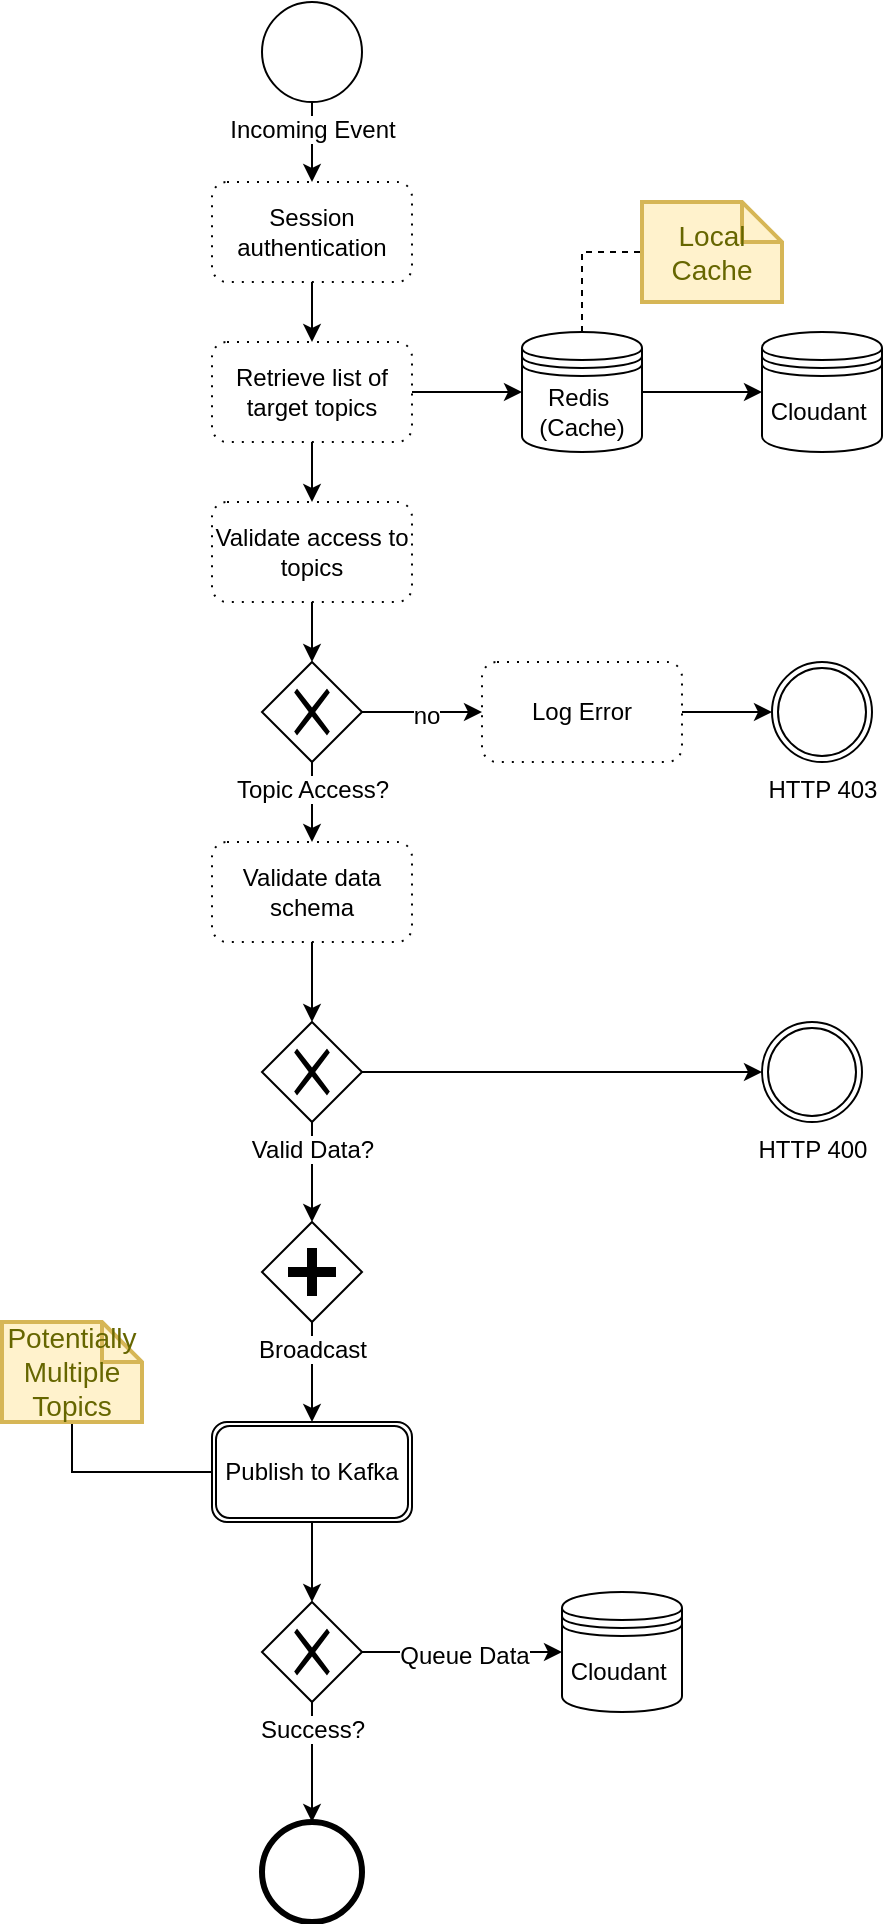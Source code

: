 <mxfile version="12.9.5" type="github">
  <diagram id="T4u0Y3bBq86gkZgJAWHJ" name="Page-1">
    <mxGraphModel dx="909" dy="487" grid="1" gridSize="10" guides="1" tooltips="1" connect="1" arrows="1" fold="1" page="1" pageScale="1" pageWidth="850" pageHeight="1100" math="0" shadow="0">
      <root>
        <mxCell id="0" />
        <mxCell id="1" parent="0" />
        <mxCell id="6usMQfMr4u8GjCrtowm1-9" style="edgeStyle=orthogonalEdgeStyle;rounded=0;orthogonalLoop=1;jettySize=auto;html=1;entryX=0.5;entryY=0;entryDx=0;entryDy=0;" edge="1" parent="1" source="6usMQfMr4u8GjCrtowm1-1" target="6usMQfMr4u8GjCrtowm1-2">
          <mxGeometry relative="1" as="geometry" />
        </mxCell>
        <mxCell id="6usMQfMr4u8GjCrtowm1-1" value="Incoming Event" style="shape=mxgraph.bpmn.shape;html=1;verticalLabelPosition=bottom;labelBackgroundColor=#ffffff;verticalAlign=top;align=center;perimeter=ellipsePerimeter;outlineConnect=0;outline=standard;symbol=general;" vertex="1" parent="1">
          <mxGeometry x="350" y="40" width="50" height="50" as="geometry" />
        </mxCell>
        <mxCell id="6usMQfMr4u8GjCrtowm1-4" value="" style="edgeStyle=orthogonalEdgeStyle;rounded=0;orthogonalLoop=1;jettySize=auto;html=1;" edge="1" parent="1" source="6usMQfMr4u8GjCrtowm1-2" target="6usMQfMr4u8GjCrtowm1-3">
          <mxGeometry relative="1" as="geometry" />
        </mxCell>
        <mxCell id="6usMQfMr4u8GjCrtowm1-2" value="Session authentication" style="shape=ext;rounded=1;html=1;whiteSpace=wrap;dashed=1;dashPattern=1 4;" vertex="1" parent="1">
          <mxGeometry x="325" y="130" width="100" height="50" as="geometry" />
        </mxCell>
        <mxCell id="6usMQfMr4u8GjCrtowm1-6" value="" style="edgeStyle=orthogonalEdgeStyle;rounded=0;orthogonalLoop=1;jettySize=auto;html=1;" edge="1" parent="1" source="6usMQfMr4u8GjCrtowm1-3" target="6usMQfMr4u8GjCrtowm1-5">
          <mxGeometry relative="1" as="geometry" />
        </mxCell>
        <mxCell id="6usMQfMr4u8GjCrtowm1-12" style="edgeStyle=orthogonalEdgeStyle;rounded=0;orthogonalLoop=1;jettySize=auto;html=1;exitX=1;exitY=0.5;exitDx=0;exitDy=0;entryX=0;entryY=0.5;entryDx=0;entryDy=0;" edge="1" parent="1" source="6usMQfMr4u8GjCrtowm1-3" target="6usMQfMr4u8GjCrtowm1-10">
          <mxGeometry relative="1" as="geometry" />
        </mxCell>
        <mxCell id="6usMQfMr4u8GjCrtowm1-3" value="Retrieve list of target topics" style="shape=ext;rounded=1;html=1;whiteSpace=wrap;dashed=1;dashPattern=1 4;" vertex="1" parent="1">
          <mxGeometry x="325" y="210" width="100" height="50" as="geometry" />
        </mxCell>
        <mxCell id="6usMQfMr4u8GjCrtowm1-18" style="edgeStyle=orthogonalEdgeStyle;rounded=0;orthogonalLoop=1;jettySize=auto;html=1;exitX=0.5;exitY=1;exitDx=0;exitDy=0;entryX=0.5;entryY=0;entryDx=0;entryDy=0;" edge="1" parent="1" source="6usMQfMr4u8GjCrtowm1-5" target="6usMQfMr4u8GjCrtowm1-16">
          <mxGeometry relative="1" as="geometry" />
        </mxCell>
        <mxCell id="6usMQfMr4u8GjCrtowm1-5" value="Validate access to topics" style="shape=ext;rounded=1;html=1;whiteSpace=wrap;dashed=1;dashPattern=1 4;" vertex="1" parent="1">
          <mxGeometry x="325" y="290" width="100" height="50" as="geometry" />
        </mxCell>
        <mxCell id="6usMQfMr4u8GjCrtowm1-30" style="edgeStyle=orthogonalEdgeStyle;rounded=0;orthogonalLoop=1;jettySize=auto;html=1;exitX=0.5;exitY=1;exitDx=0;exitDy=0;entryX=0.5;entryY=0;entryDx=0;entryDy=0;endArrow=classic;endFill=1;strokeColor=#000000;" edge="1" parent="1" source="6usMQfMr4u8GjCrtowm1-7" target="6usMQfMr4u8GjCrtowm1-29">
          <mxGeometry relative="1" as="geometry" />
        </mxCell>
        <mxCell id="6usMQfMr4u8GjCrtowm1-7" value="Validate data schema" style="shape=ext;rounded=1;html=1;whiteSpace=wrap;dashed=1;dashPattern=1 4;" vertex="1" parent="1">
          <mxGeometry x="325" y="460" width="100" height="50" as="geometry" />
        </mxCell>
        <mxCell id="6usMQfMr4u8GjCrtowm1-13" style="edgeStyle=orthogonalEdgeStyle;rounded=0;orthogonalLoop=1;jettySize=auto;html=1;exitX=1;exitY=0.5;exitDx=0;exitDy=0;entryX=0;entryY=0.5;entryDx=0;entryDy=0;" edge="1" parent="1" source="6usMQfMr4u8GjCrtowm1-10" target="6usMQfMr4u8GjCrtowm1-11">
          <mxGeometry relative="1" as="geometry" />
        </mxCell>
        <mxCell id="6usMQfMr4u8GjCrtowm1-21" style="edgeStyle=orthogonalEdgeStyle;rounded=0;orthogonalLoop=1;jettySize=auto;html=1;entryX=0;entryY=0.5;entryDx=0;entryDy=0;entryPerimeter=0;strokeColor=#000000;endArrow=none;endFill=0;dashed=1;" edge="1" parent="1" source="6usMQfMr4u8GjCrtowm1-10" target="6usMQfMr4u8GjCrtowm1-14">
          <mxGeometry relative="1" as="geometry" />
        </mxCell>
        <mxCell id="6usMQfMr4u8GjCrtowm1-10" value="Redis&amp;nbsp;&lt;br&gt;(Cache)" style="shape=datastore;whiteSpace=wrap;html=1;" vertex="1" parent="1">
          <mxGeometry x="480" y="205" width="60" height="60" as="geometry" />
        </mxCell>
        <mxCell id="6usMQfMr4u8GjCrtowm1-11" value="Cloudant&amp;nbsp;" style="shape=datastore;whiteSpace=wrap;html=1;" vertex="1" parent="1">
          <mxGeometry x="600" y="205" width="60" height="60" as="geometry" />
        </mxCell>
        <mxCell id="6usMQfMr4u8GjCrtowm1-14" value="Local Cache" style="shape=note;strokeWidth=2;fontSize=14;size=20;whiteSpace=wrap;html=1;fillColor=#fff2cc;strokeColor=#d6b656;fontColor=#666600;" vertex="1" parent="1">
          <mxGeometry x="540" y="140" width="70" height="50" as="geometry" />
        </mxCell>
        <mxCell id="6usMQfMr4u8GjCrtowm1-20" style="edgeStyle=orthogonalEdgeStyle;rounded=0;orthogonalLoop=1;jettySize=auto;html=1;exitX=0.5;exitY=1;exitDx=0;exitDy=0;entryX=0.5;entryY=0;entryDx=0;entryDy=0;" edge="1" parent="1" source="6usMQfMr4u8GjCrtowm1-16" target="6usMQfMr4u8GjCrtowm1-7">
          <mxGeometry relative="1" as="geometry" />
        </mxCell>
        <mxCell id="6usMQfMr4u8GjCrtowm1-26" style="edgeStyle=orthogonalEdgeStyle;rounded=0;orthogonalLoop=1;jettySize=auto;html=1;exitX=1;exitY=0.5;exitDx=0;exitDy=0;entryX=0;entryY=0.5;entryDx=0;entryDy=0;endArrow=classic;endFill=1;strokeColor=#000000;" edge="1" parent="1" source="6usMQfMr4u8GjCrtowm1-16" target="6usMQfMr4u8GjCrtowm1-24">
          <mxGeometry relative="1" as="geometry" />
        </mxCell>
        <mxCell id="6usMQfMr4u8GjCrtowm1-28" value="no" style="text;html=1;align=center;verticalAlign=middle;resizable=0;points=[];labelBackgroundColor=#ffffff;" vertex="1" connectable="0" parent="6usMQfMr4u8GjCrtowm1-26">
          <mxGeometry x="0.067" y="-2" relative="1" as="geometry">
            <mxPoint as="offset" />
          </mxGeometry>
        </mxCell>
        <mxCell id="6usMQfMr4u8GjCrtowm1-16" value="Topic Access?" style="shape=mxgraph.bpmn.shape;html=1;verticalLabelPosition=bottom;labelBackgroundColor=#ffffff;verticalAlign=top;align=center;perimeter=rhombusPerimeter;background=gateway;outlineConnect=0;outline=none;symbol=exclusiveGw;" vertex="1" parent="1">
          <mxGeometry x="350" y="370" width="50" height="50" as="geometry" />
        </mxCell>
        <mxCell id="6usMQfMr4u8GjCrtowm1-27" style="edgeStyle=orthogonalEdgeStyle;rounded=0;orthogonalLoop=1;jettySize=auto;html=1;endArrow=classic;endFill=1;strokeColor=#000000;" edge="1" parent="1" source="6usMQfMr4u8GjCrtowm1-24" target="6usMQfMr4u8GjCrtowm1-25">
          <mxGeometry relative="1" as="geometry" />
        </mxCell>
        <mxCell id="6usMQfMr4u8GjCrtowm1-24" value="Log Error" style="shape=ext;rounded=1;html=1;whiteSpace=wrap;dashed=1;dashPattern=1 4;" vertex="1" parent="1">
          <mxGeometry x="460" y="370" width="100" height="50" as="geometry" />
        </mxCell>
        <mxCell id="6usMQfMr4u8GjCrtowm1-25" value="HTTP 403" style="shape=mxgraph.bpmn.shape;html=1;verticalLabelPosition=bottom;labelBackgroundColor=#ffffff;verticalAlign=top;align=center;perimeter=ellipsePerimeter;outlineConnect=0;outline=throwing;symbol=general;" vertex="1" parent="1">
          <mxGeometry x="605" y="370" width="50" height="50" as="geometry" />
        </mxCell>
        <mxCell id="6usMQfMr4u8GjCrtowm1-33" style="edgeStyle=orthogonalEdgeStyle;rounded=0;orthogonalLoop=1;jettySize=auto;html=1;exitX=1;exitY=0.5;exitDx=0;exitDy=0;entryX=0;entryY=0.5;entryDx=0;entryDy=0;endArrow=classic;endFill=1;strokeColor=#000000;" edge="1" parent="1" source="6usMQfMr4u8GjCrtowm1-29" target="6usMQfMr4u8GjCrtowm1-32">
          <mxGeometry relative="1" as="geometry" />
        </mxCell>
        <mxCell id="6usMQfMr4u8GjCrtowm1-39" style="edgeStyle=orthogonalEdgeStyle;rounded=0;orthogonalLoop=1;jettySize=auto;html=1;entryX=0.5;entryY=0;entryDx=0;entryDy=0;endArrow=classic;endFill=1;strokeColor=#000000;" edge="1" parent="1" source="6usMQfMr4u8GjCrtowm1-29" target="6usMQfMr4u8GjCrtowm1-36">
          <mxGeometry relative="1" as="geometry" />
        </mxCell>
        <mxCell id="6usMQfMr4u8GjCrtowm1-29" value="Valid Data?" style="shape=mxgraph.bpmn.shape;html=1;verticalLabelPosition=bottom;labelBackgroundColor=#ffffff;verticalAlign=top;align=center;perimeter=rhombusPerimeter;background=gateway;outlineConnect=0;outline=none;symbol=exclusiveGw;" vertex="1" parent="1">
          <mxGeometry x="350" y="550" width="50" height="50" as="geometry" />
        </mxCell>
        <mxCell id="6usMQfMr4u8GjCrtowm1-32" value="HTTP 400" style="shape=mxgraph.bpmn.shape;html=1;verticalLabelPosition=bottom;labelBackgroundColor=#ffffff;verticalAlign=top;align=center;perimeter=ellipsePerimeter;outlineConnect=0;outline=throwing;symbol=general;" vertex="1" parent="1">
          <mxGeometry x="600" y="550" width="50" height="50" as="geometry" />
        </mxCell>
        <mxCell id="6usMQfMr4u8GjCrtowm1-41" style="edgeStyle=orthogonalEdgeStyle;rounded=0;orthogonalLoop=1;jettySize=auto;html=1;exitX=0.5;exitY=1;exitDx=0;exitDy=0;entryX=0.5;entryY=0;entryDx=0;entryDy=0;endArrow=classic;endFill=1;strokeColor=#000000;" edge="1" parent="1" source="6usMQfMr4u8GjCrtowm1-36" target="6usMQfMr4u8GjCrtowm1-40">
          <mxGeometry relative="1" as="geometry" />
        </mxCell>
        <mxCell id="6usMQfMr4u8GjCrtowm1-36" value="Broadcast" style="shape=mxgraph.bpmn.shape;html=1;verticalLabelPosition=bottom;labelBackgroundColor=#ffffff;verticalAlign=top;align=center;perimeter=rhombusPerimeter;background=gateway;outlineConnect=0;outline=none;symbol=parallelGw;" vertex="1" parent="1">
          <mxGeometry x="350" y="650" width="50" height="50" as="geometry" />
        </mxCell>
        <mxCell id="6usMQfMr4u8GjCrtowm1-46" style="edgeStyle=orthogonalEdgeStyle;rounded=0;orthogonalLoop=1;jettySize=auto;html=1;exitX=0.5;exitY=1;exitDx=0;exitDy=0;entryX=0.5;entryY=0;entryDx=0;entryDy=0;endArrow=classic;endFill=1;strokeColor=#000000;" edge="1" parent="1" source="6usMQfMr4u8GjCrtowm1-40" target="6usMQfMr4u8GjCrtowm1-45">
          <mxGeometry relative="1" as="geometry" />
        </mxCell>
        <mxCell id="6usMQfMr4u8GjCrtowm1-40" value="Publish to Kafka" style="shape=ext;rounded=1;html=1;whiteSpace=wrap;double=1;" vertex="1" parent="1">
          <mxGeometry x="325" y="750" width="100" height="50" as="geometry" />
        </mxCell>
        <mxCell id="6usMQfMr4u8GjCrtowm1-43" style="edgeStyle=orthogonalEdgeStyle;rounded=0;orthogonalLoop=1;jettySize=auto;html=1;exitX=0.5;exitY=1;exitDx=0;exitDy=0;exitPerimeter=0;entryX=0;entryY=0.5;entryDx=0;entryDy=0;endArrow=none;endFill=0;strokeColor=#000000;" edge="1" parent="1" source="6usMQfMr4u8GjCrtowm1-42" target="6usMQfMr4u8GjCrtowm1-40">
          <mxGeometry relative="1" as="geometry" />
        </mxCell>
        <mxCell id="6usMQfMr4u8GjCrtowm1-42" value="Potentially Multiple Topics" style="shape=note;strokeWidth=2;fontSize=14;size=20;whiteSpace=wrap;html=1;fillColor=#fff2cc;strokeColor=#d6b656;fontColor=#666600;" vertex="1" parent="1">
          <mxGeometry x="220" y="700" width="70" height="50" as="geometry" />
        </mxCell>
        <mxCell id="6usMQfMr4u8GjCrtowm1-44" value="Cloudant&amp;nbsp;" style="shape=datastore;whiteSpace=wrap;html=1;" vertex="1" parent="1">
          <mxGeometry x="500" y="835" width="60" height="60" as="geometry" />
        </mxCell>
        <mxCell id="6usMQfMr4u8GjCrtowm1-49" style="edgeStyle=orthogonalEdgeStyle;rounded=0;orthogonalLoop=1;jettySize=auto;html=1;exitX=1;exitY=0.5;exitDx=0;exitDy=0;entryX=0;entryY=0.5;entryDx=0;entryDy=0;endArrow=classic;endFill=1;strokeColor=#000000;" edge="1" parent="1" source="6usMQfMr4u8GjCrtowm1-45" target="6usMQfMr4u8GjCrtowm1-44">
          <mxGeometry relative="1" as="geometry" />
        </mxCell>
        <mxCell id="6usMQfMr4u8GjCrtowm1-50" value="Queue Data" style="text;html=1;align=center;verticalAlign=middle;resizable=0;points=[];labelBackgroundColor=#ffffff;" vertex="1" connectable="0" parent="6usMQfMr4u8GjCrtowm1-49">
          <mxGeometry x="0.022" y="-2" relative="1" as="geometry">
            <mxPoint as="offset" />
          </mxGeometry>
        </mxCell>
        <mxCell id="6usMQfMr4u8GjCrtowm1-52" style="edgeStyle=orthogonalEdgeStyle;rounded=0;orthogonalLoop=1;jettySize=auto;html=1;entryX=0.5;entryY=0;entryDx=0;entryDy=0;endArrow=classic;endFill=1;strokeColor=#000000;" edge="1" parent="1" source="6usMQfMr4u8GjCrtowm1-45" target="6usMQfMr4u8GjCrtowm1-51">
          <mxGeometry relative="1" as="geometry" />
        </mxCell>
        <mxCell id="6usMQfMr4u8GjCrtowm1-45" value="Success?" style="shape=mxgraph.bpmn.shape;html=1;verticalLabelPosition=bottom;labelBackgroundColor=#ffffff;verticalAlign=top;align=center;perimeter=rhombusPerimeter;background=gateway;outlineConnect=0;outline=none;symbol=exclusiveGw;" vertex="1" parent="1">
          <mxGeometry x="350" y="840" width="50" height="50" as="geometry" />
        </mxCell>
        <mxCell id="6usMQfMr4u8GjCrtowm1-51" value="" style="shape=mxgraph.bpmn.shape;html=1;verticalLabelPosition=bottom;labelBackgroundColor=#ffffff;verticalAlign=top;align=center;perimeter=ellipsePerimeter;outlineConnect=0;outline=end;symbol=general;" vertex="1" parent="1">
          <mxGeometry x="350" y="950" width="50" height="50" as="geometry" />
        </mxCell>
      </root>
    </mxGraphModel>
  </diagram>
</mxfile>

